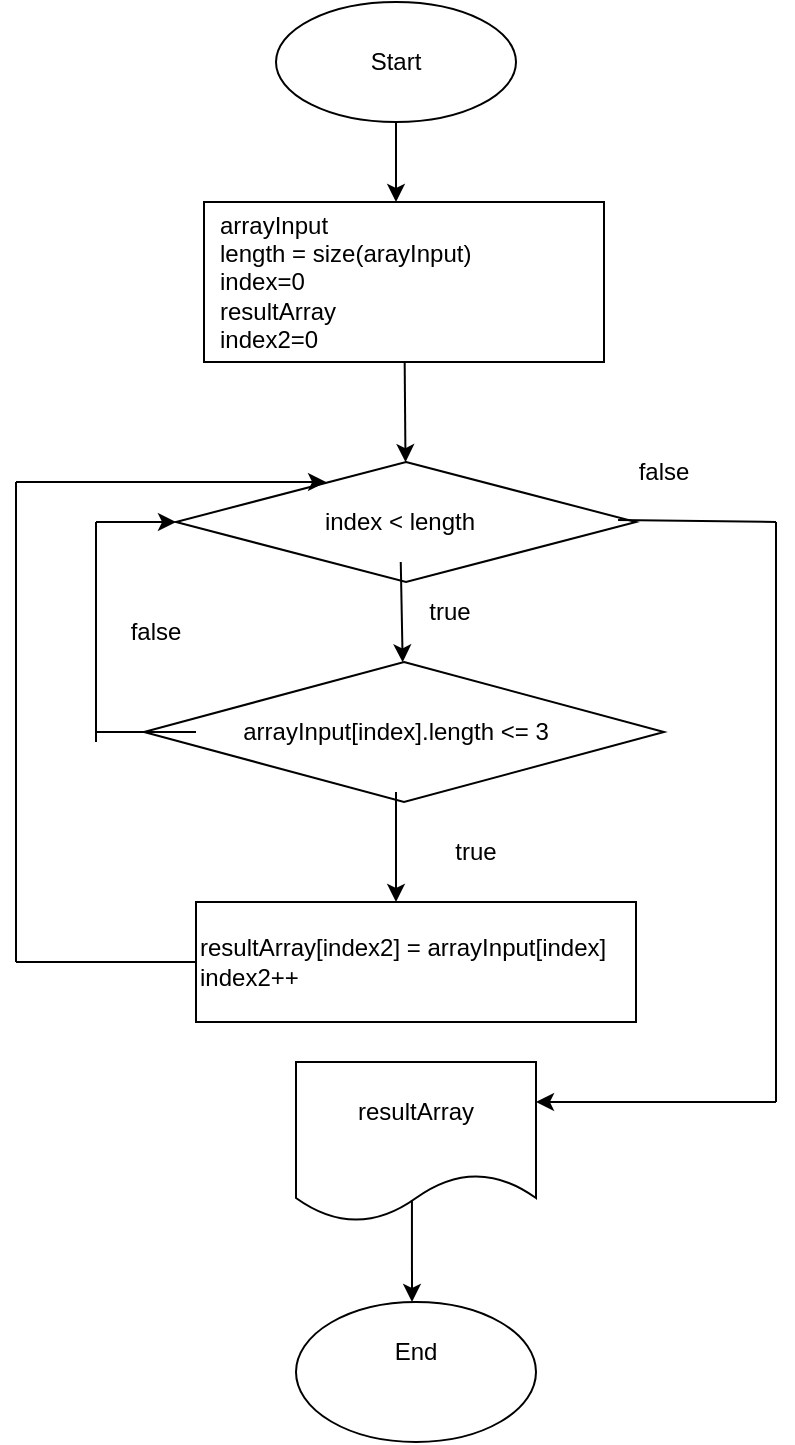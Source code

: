 <mxfile>
    <diagram id="fd1g9EzxTvhImRXduuLe" name="Страница 1">
        <mxGraphModel dx="625" dy="354" grid="0" gridSize="10" guides="1" tooltips="1" connect="1" arrows="1" fold="1" page="1" pageScale="1" pageWidth="827" pageHeight="1169" math="0" shadow="0">
            <root>
                <mxCell id="0"/>
                <mxCell id="1" parent="0"/>
                <mxCell id="2" value="" style="ellipse;whiteSpace=wrap;html=1;" parent="1" vertex="1">
                    <mxGeometry x="250" y="10" width="120" height="60" as="geometry"/>
                </mxCell>
                <mxCell id="8" value="" style="edgeStyle=none;html=1;exitX=0.5;exitY=1;exitDx=0;exitDy=0;" parent="1" source="2" edge="1">
                    <mxGeometry relative="1" as="geometry">
                        <mxPoint x="310" y="110" as="targetPoint"/>
                    </mxGeometry>
                </mxCell>
                <mxCell id="5" value="Start" style="text;html=1;strokeColor=none;fillColor=none;align=center;verticalAlign=middle;whiteSpace=wrap;rounded=0;" parent="1" vertex="1">
                    <mxGeometry x="270" y="25" width="80" height="30" as="geometry"/>
                </mxCell>
                <mxCell id="11" value="" style="edgeStyle=none;html=1;" parent="1" source="6" target="13" edge="1">
                    <mxGeometry relative="1" as="geometry">
                        <mxPoint x="314" y="240" as="targetPoint"/>
                    </mxGeometry>
                </mxCell>
                <mxCell id="6" value="" style="rounded=0;whiteSpace=wrap;html=1;" parent="1" vertex="1">
                    <mxGeometry x="214" y="110" width="200" height="80" as="geometry"/>
                </mxCell>
                <mxCell id="12" value="&lt;br&gt;" style="text;html=1;strokeColor=none;fillColor=none;align=left;verticalAlign=middle;whiteSpace=wrap;rounded=0;" parent="1" vertex="1">
                    <mxGeometry x="214" y="110" width="196" height="80" as="geometry"/>
                </mxCell>
                <mxCell id="13" value="" style="rhombus;whiteSpace=wrap;html=1;" parent="1" vertex="1">
                    <mxGeometry x="200" y="240" width="230" height="60" as="geometry"/>
                </mxCell>
                <mxCell id="14" value="arrayInput&lt;br&gt;length = size(arayInput)&lt;br&gt;index=0&lt;br&gt;resultArray&lt;br&gt;index2=0" style="text;html=1;strokeColor=none;fillColor=none;align=left;verticalAlign=middle;whiteSpace=wrap;rounded=0;" parent="1" vertex="1">
                    <mxGeometry x="220" y="110" width="190" height="80" as="geometry"/>
                </mxCell>
                <mxCell id="18" value="" style="edgeStyle=none;html=1;" parent="1" source="15" target="17" edge="1">
                    <mxGeometry relative="1" as="geometry"/>
                </mxCell>
                <mxCell id="15" value="index &amp;lt; length" style="text;html=1;strokeColor=none;fillColor=none;align=center;verticalAlign=middle;whiteSpace=wrap;rounded=0;" parent="1" vertex="1">
                    <mxGeometry x="257" y="250" width="110" height="40" as="geometry"/>
                </mxCell>
                <mxCell id="17" value="" style="rhombus;whiteSpace=wrap;html=1;" parent="1" vertex="1">
                    <mxGeometry x="184" y="340" width="260" height="70" as="geometry"/>
                </mxCell>
                <mxCell id="19" value="true" style="text;html=1;strokeColor=none;fillColor=none;align=center;verticalAlign=middle;whiteSpace=wrap;rounded=0;" parent="1" vertex="1">
                    <mxGeometry x="307" y="300" width="60" height="30" as="geometry"/>
                </mxCell>
                <mxCell id="22" value="" style="edgeStyle=none;html=1;" parent="1" source="20" edge="1">
                    <mxGeometry relative="1" as="geometry">
                        <mxPoint x="310" y="460" as="targetPoint"/>
                    </mxGeometry>
                </mxCell>
                <mxCell id="20" value="arrayInput[index].length &amp;lt;= 3" style="text;html=1;strokeColor=none;fillColor=none;align=center;verticalAlign=middle;whiteSpace=wrap;rounded=0;" parent="1" vertex="1">
                    <mxGeometry x="210" y="345" width="200" height="60" as="geometry"/>
                </mxCell>
                <mxCell id="21" value="" style="whiteSpace=wrap;html=1;" parent="1" vertex="1">
                    <mxGeometry x="210" y="460" width="220" height="60" as="geometry"/>
                </mxCell>
                <mxCell id="24" value="resultArray[index2] = arrayInput[index]&lt;br&gt;index2++" style="text;html=1;strokeColor=none;fillColor=none;align=left;verticalAlign=middle;whiteSpace=wrap;rounded=0;" parent="1" vertex="1">
                    <mxGeometry x="210" y="460" width="220" height="60" as="geometry"/>
                </mxCell>
                <mxCell id="25" value="true" style="text;html=1;strokeColor=none;fillColor=none;align=center;verticalAlign=middle;whiteSpace=wrap;rounded=0;" parent="1" vertex="1">
                    <mxGeometry x="320" y="420" width="60" height="30" as="geometry"/>
                </mxCell>
                <mxCell id="26" value="" style="endArrow=none;html=1;entryX=0;entryY=0.5;entryDx=0;entryDy=0;" parent="1" target="20" edge="1">
                    <mxGeometry width="50" height="50" relative="1" as="geometry">
                        <mxPoint x="160" y="375" as="sourcePoint"/>
                        <mxPoint x="190" y="370" as="targetPoint"/>
                    </mxGeometry>
                </mxCell>
                <mxCell id="27" value="" style="endArrow=none;html=1;" parent="1" edge="1">
                    <mxGeometry width="50" height="50" relative="1" as="geometry">
                        <mxPoint x="160" y="380" as="sourcePoint"/>
                        <mxPoint x="160" y="270" as="targetPoint"/>
                    </mxGeometry>
                </mxCell>
                <mxCell id="28" value="" style="endArrow=classic;html=1;entryX=0;entryY=0.5;entryDx=0;entryDy=0;" parent="1" target="13" edge="1">
                    <mxGeometry width="50" height="50" relative="1" as="geometry">
                        <mxPoint x="160" y="270" as="sourcePoint"/>
                        <mxPoint x="350" y="320" as="targetPoint"/>
                    </mxGeometry>
                </mxCell>
                <mxCell id="30" value="false" style="text;html=1;strokeColor=none;fillColor=none;align=center;verticalAlign=middle;whiteSpace=wrap;rounded=0;" parent="1" vertex="1">
                    <mxGeometry x="414" y="230" width="60" height="30" as="geometry"/>
                </mxCell>
                <mxCell id="31" value="false" style="text;html=1;strokeColor=none;fillColor=none;align=center;verticalAlign=middle;whiteSpace=wrap;rounded=0;" parent="1" vertex="1">
                    <mxGeometry x="160" y="310" width="60" height="30" as="geometry"/>
                </mxCell>
                <mxCell id="32" value="" style="endArrow=none;html=1;" parent="1" edge="1">
                    <mxGeometry width="50" height="50" relative="1" as="geometry">
                        <mxPoint x="120" y="490" as="sourcePoint"/>
                        <mxPoint x="210" y="490" as="targetPoint"/>
                    </mxGeometry>
                </mxCell>
                <mxCell id="33" value="" style="endArrow=none;html=1;" parent="1" edge="1">
                    <mxGeometry width="50" height="50" relative="1" as="geometry">
                        <mxPoint x="120" y="490" as="sourcePoint"/>
                        <mxPoint x="120" y="250" as="targetPoint"/>
                    </mxGeometry>
                </mxCell>
                <mxCell id="34" value="" style="endArrow=classic;html=1;entryX=0.164;entryY=0;entryDx=0;entryDy=0;entryPerimeter=0;" parent="1" target="15" edge="1">
                    <mxGeometry width="50" height="50" relative="1" as="geometry">
                        <mxPoint x="120" y="250" as="sourcePoint"/>
                        <mxPoint x="350" y="220" as="targetPoint"/>
                    </mxGeometry>
                </mxCell>
                <mxCell id="35" value="" style="endArrow=none;html=1;exitX=0.961;exitY=0.483;exitDx=0;exitDy=0;exitPerimeter=0;" parent="1" source="13" edge="1">
                    <mxGeometry width="50" height="50" relative="1" as="geometry">
                        <mxPoint x="430" y="270" as="sourcePoint"/>
                        <mxPoint x="500" y="270" as="targetPoint"/>
                    </mxGeometry>
                </mxCell>
                <mxCell id="36" value="" style="endArrow=none;html=1;" parent="1" edge="1">
                    <mxGeometry width="50" height="50" relative="1" as="geometry">
                        <mxPoint x="500" y="270" as="sourcePoint"/>
                        <mxPoint x="500" y="560" as="targetPoint"/>
                    </mxGeometry>
                </mxCell>
                <mxCell id="38" value="" style="endArrow=classic;html=1;entryX=1;entryY=0.25;entryDx=0;entryDy=0;" parent="1" target="39" edge="1">
                    <mxGeometry width="50" height="50" relative="1" as="geometry">
                        <mxPoint x="500" y="560" as="sourcePoint"/>
                        <mxPoint x="400" y="560" as="targetPoint"/>
                    </mxGeometry>
                </mxCell>
                <mxCell id="39" value="" style="shape=document;whiteSpace=wrap;html=1;boundedLbl=1;" parent="1" vertex="1">
                    <mxGeometry x="260" y="540" width="120" height="80" as="geometry"/>
                </mxCell>
                <mxCell id="40" value="resultArray" style="text;html=1;strokeColor=none;fillColor=none;align=center;verticalAlign=middle;whiteSpace=wrap;rounded=0;" parent="1" vertex="1">
                    <mxGeometry x="260" y="540" width="120" height="50" as="geometry"/>
                </mxCell>
                <mxCell id="41" value="" style="ellipse;whiteSpace=wrap;html=1;" parent="1" vertex="1">
                    <mxGeometry x="260" y="660" width="120" height="70" as="geometry"/>
                </mxCell>
                <mxCell id="42" value="End" style="text;html=1;strokeColor=none;fillColor=none;align=center;verticalAlign=middle;whiteSpace=wrap;rounded=0;" parent="1" vertex="1">
                    <mxGeometry x="290" y="670" width="60" height="30" as="geometry"/>
                </mxCell>
                <mxCell id="43" value="" style="endArrow=classic;html=1;exitX=0.483;exitY=0.863;exitDx=0;exitDy=0;exitPerimeter=0;" parent="1" source="39" edge="1">
                    <mxGeometry width="50" height="50" relative="1" as="geometry">
                        <mxPoint x="300" y="710" as="sourcePoint"/>
                        <mxPoint x="318" y="660" as="targetPoint"/>
                    </mxGeometry>
                </mxCell>
            </root>
        </mxGraphModel>
    </diagram>
</mxfile>